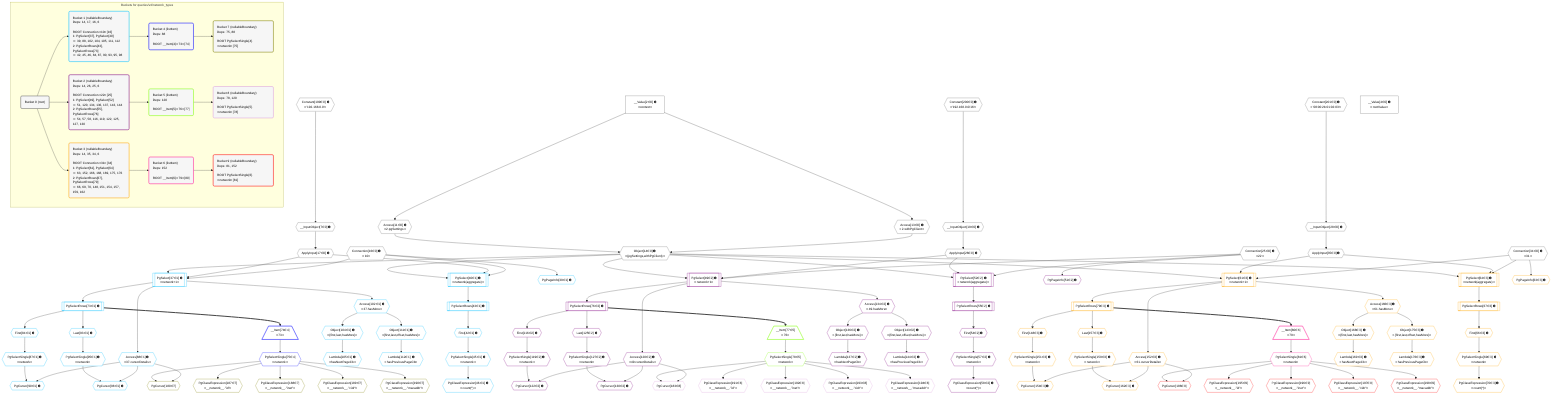 %%{init: {'themeVariables': { 'fontSize': '12px'}}}%%
graph TD
    classDef path fill:#eee,stroke:#000,color:#000
    classDef plan fill:#fff,stroke-width:1px,color:#000
    classDef itemplan fill:#fff,stroke-width:2px,color:#000
    classDef unbatchedplan fill:#dff,stroke-width:1px,color:#000
    classDef sideeffectplan fill:#fcc,stroke-width:2px,color:#000
    classDef bucket fill:#f6f6f6,color:#000,stroke-width:2px,text-align:left

    subgraph "Buckets for queries/v4/network_types"
    Bucket0("Bucket 0 (root)"):::bucket
    Bucket1("Bucket 1 (nullableBoundary)<br />Deps: 14, 17, 16, 6<br /><br />ROOT Connectionᐸ10ᐳ[16]<br />1: PgSelect[37], PgSelect[40]<br />ᐳ: 39, 88, 102, 104, 105, 111, 112<br />2: PgSelectRows[43], PgSelectRows[73]<br />ᐳ: 42, 45, 46, 84, 87, 90, 93, 95, 98"):::bucket
    Bucket2("Bucket 2 (nullableBoundary)<br />Deps: 14, 26, 25, 6<br /><br />ROOT Connectionᐸ22ᐳ[25]<br />1: PgSelect[49], PgSelect[52]<br />ᐳ: 51, 120, 134, 136, 137, 143, 144<br />2: PgSelectRows[55], PgSelectRows[76]<br />ᐳ: 54, 57, 58, 116, 119, 122, 125, 127, 130"):::bucket
    Bucket3("Bucket 3 (nullableBoundary)<br />Deps: 14, 35, 34, 6<br /><br />ROOT Connectionᐸ31ᐳ[34]<br />1: PgSelect[61], PgSelect[64]<br />ᐳ: 63, 152, 166, 168, 169, 175, 176<br />2: PgSelectRows[67], PgSelectRows[79]<br />ᐳ: 66, 69, 70, 148, 151, 154, 157, 159, 162"):::bucket
    Bucket4("Bucket 4 (listItem)<br />Deps: 88<br /><br />ROOT __Item{4}ᐸ73ᐳ[74]"):::bucket
    Bucket5("Bucket 5 (listItem)<br />Deps: 120<br /><br />ROOT __Item{5}ᐸ76ᐳ[77]"):::bucket
    Bucket6("Bucket 6 (listItem)<br />Deps: 152<br /><br />ROOT __Item{6}ᐸ79ᐳ[80]"):::bucket
    Bucket7("Bucket 7 (nullableBoundary)<br />Deps: 75, 88<br /><br />ROOT PgSelectSingle{4}ᐸnetworkᐳ[75]"):::bucket
    Bucket8("Bucket 8 (nullableBoundary)<br />Deps: 78, 120<br /><br />ROOT PgSelectSingle{5}ᐸnetworkᐳ[78]"):::bucket
    Bucket9("Bucket 9 (nullableBoundary)<br />Deps: 81, 152<br /><br />ROOT PgSelectSingle{6}ᐸnetworkᐳ[81]"):::bucket
    end
    Bucket0 --> Bucket1 & Bucket2 & Bucket3
    Bucket1 --> Bucket4
    Bucket2 --> Bucket5
    Bucket3 --> Bucket6
    Bucket4 --> Bucket7
    Bucket5 --> Bucket8
    Bucket6 --> Bucket9

    %% plan dependencies
    __InputObject7{{"__InputObject[7∈0] ➊"}}:::plan
    Constant199{{"Constant[199∈0] ➊<br />ᐸ'192.168.0.0'ᐳ"}}:::plan
    Constant199 --> __InputObject7
    Object14{{"Object[14∈0] ➊<br />ᐸ{pgSettings,withPgClient}ᐳ"}}:::plan
    Access11{{"Access[11∈0] ➊<br />ᐸ2.pgSettingsᐳ"}}:::plan
    Access13{{"Access[13∈0] ➊<br />ᐸ2.withPgClientᐳ"}}:::plan
    Access11 & Access13 --> Object14
    __InputObject19{{"__InputObject[19∈0] ➊"}}:::plan
    Constant200{{"Constant[200∈0] ➊<br />ᐸ'192.168.0.0/16'ᐳ"}}:::plan
    Constant200 --> __InputObject19
    __InputObject28{{"__InputObject[28∈0] ➊"}}:::plan
    Constant201{{"Constant[201∈0] ➊<br />ᐸ'08:00:2b:01:02:03'ᐳ"}}:::plan
    Constant201 --> __InputObject28
    __Value2["__Value[2∈0] ➊<br />ᐸcontextᐳ"]:::plan
    __Value2 --> Access11
    __Value2 --> Access13
    ApplyInput17{{"ApplyInput[17∈0] ➊"}}:::plan
    __InputObject7 --> ApplyInput17
    ApplyInput26{{"ApplyInput[26∈0] ➊"}}:::plan
    __InputObject19 --> ApplyInput26
    ApplyInput35{{"ApplyInput[35∈0] ➊"}}:::plan
    __InputObject28 --> ApplyInput35
    __Value4["__Value[4∈0] ➊<br />ᐸrootValueᐳ"]:::plan
    Connection16{{"Connection[16∈0] ➊<br />ᐸ10ᐳ"}}:::plan
    Connection25{{"Connection[25∈0] ➊<br />ᐸ22ᐳ"}}:::plan
    Connection34{{"Connection[34∈0] ➊<br />ᐸ31ᐳ"}}:::plan
    Object111{{"Object[111∈1] ➊<br />ᐸ{first,last,offset,hasMore}ᐳ"}}:::plan
    Access102{{"Access[102∈1] ➊<br />ᐸ37.hasMoreᐳ"}}:::plan
    Access102 --> Object111
    PgSelect37[["PgSelect[37∈1] ➊<br />ᐸnetwork+1ᐳ"]]:::plan
    Object14 & ApplyInput17 & Connection16 --> PgSelect37
    PgSelect40[["PgSelect[40∈1] ➊<br />ᐸnetwork(aggregate)ᐳ"]]:::plan
    Object14 & ApplyInput17 & Connection16 --> PgSelect40
    Object104{{"Object[104∈1] ➊<br />ᐸ{first,last,hasMore}ᐳ"}}:::plan
    Access102 --> Object104
    PgCursor90{{"PgCursor[90∈1] ➊"}}:::plan
    PgSelectSingle87{{"PgSelectSingle[87∈1] ➊<br />ᐸnetworkᐳ"}}:::plan
    Access88{{"Access[88∈1] ➊<br />ᐸ37.cursorDetailsᐳ"}}:::plan
    PgSelectSingle87 & Access88 --> PgCursor90
    PgCursor98{{"PgCursor[98∈1] ➊"}}:::plan
    PgSelectSingle95{{"PgSelectSingle[95∈1] ➊<br />ᐸnetworkᐳ"}}:::plan
    PgSelectSingle95 & Access88 --> PgCursor98
    PgPageInfo39{{"PgPageInfo[39∈1] ➊"}}:::plan
    Connection16 --> PgPageInfo39
    First42{{"First[42∈1] ➊"}}:::plan
    PgSelectRows43[["PgSelectRows[43∈1] ➊"]]:::plan
    PgSelectRows43 --> First42
    PgSelect40 --> PgSelectRows43
    PgSelectSingle45{{"PgSelectSingle[45∈1] ➊<br />ᐸnetworkᐳ"}}:::plan
    First42 --> PgSelectSingle45
    PgClassExpression46{{"PgClassExpression[46∈1] ➊<br />ᐸcount(*)ᐳ"}}:::plan
    PgSelectSingle45 --> PgClassExpression46
    PgSelectRows73[["PgSelectRows[73∈1] ➊"]]:::plan
    PgSelect37 --> PgSelectRows73
    First84{{"First[84∈1] ➊"}}:::plan
    PgSelectRows73 --> First84
    First84 --> PgSelectSingle87
    PgSelect37 --> Access88
    Last93{{"Last[93∈1] ➊"}}:::plan
    PgSelectRows73 --> Last93
    Last93 --> PgSelectSingle95
    PgSelect37 --> Access102
    Lambda105{{"Lambda[105∈1] ➊<br />ᐸhasNextPageCbᐳ"}}:::plan
    Object104 --> Lambda105
    Lambda112{{"Lambda[112∈1] ➊<br />ᐸhasPreviousPageCbᐳ"}}:::plan
    Object111 --> Lambda112
    __Item74[/"__Item[74∈4]<br />ᐸ73ᐳ"\]:::itemplan
    PgSelectRows73 ==> __Item74
    PgSelectSingle75{{"PgSelectSingle[75∈4]<br />ᐸnetworkᐳ"}}:::plan
    __Item74 --> PgSelectSingle75
    PgCursor180{{"PgCursor[180∈7]"}}:::plan
    PgSelectSingle75 & Access88 --> PgCursor180
    PgClassExpression187{{"PgClassExpression[187∈7]<br />ᐸ__network__.”id”ᐳ"}}:::plan
    PgSelectSingle75 --> PgClassExpression187
    PgClassExpression188{{"PgClassExpression[188∈7]<br />ᐸ__network__.”inet”ᐳ"}}:::plan
    PgSelectSingle75 --> PgClassExpression188
    PgClassExpression189{{"PgClassExpression[189∈7]<br />ᐸ__network__.”cidr”ᐳ"}}:::plan
    PgSelectSingle75 --> PgClassExpression189
    PgClassExpression190{{"PgClassExpression[190∈7]<br />ᐸ__network__.”macaddr”ᐳ"}}:::plan
    PgSelectSingle75 --> PgClassExpression190
    Object143{{"Object[143∈2] ➊<br />ᐸ{first,last,offset,hasMore}ᐳ"}}:::plan
    Access134{{"Access[134∈2] ➊<br />ᐸ49.hasMoreᐳ"}}:::plan
    Access134 --> Object143
    PgSelect49[["PgSelect[49∈2] ➊<br />ᐸnetwork+1ᐳ"]]:::plan
    Object14 & ApplyInput26 & Connection25 --> PgSelect49
    PgSelect52[["PgSelect[52∈2] ➊<br />ᐸnetwork(aggregate)ᐳ"]]:::plan
    Object14 & ApplyInput26 & Connection25 --> PgSelect52
    Object136{{"Object[136∈2] ➊<br />ᐸ{first,last,hasMore}ᐳ"}}:::plan
    Access134 --> Object136
    PgCursor122{{"PgCursor[122∈2] ➊"}}:::plan
    PgSelectSingle119{{"PgSelectSingle[119∈2] ➊<br />ᐸnetworkᐳ"}}:::plan
    Access120{{"Access[120∈2] ➊<br />ᐸ49.cursorDetailsᐳ"}}:::plan
    PgSelectSingle119 & Access120 --> PgCursor122
    PgCursor130{{"PgCursor[130∈2] ➊"}}:::plan
    PgSelectSingle127{{"PgSelectSingle[127∈2] ➊<br />ᐸnetworkᐳ"}}:::plan
    PgSelectSingle127 & Access120 --> PgCursor130
    PgPageInfo51{{"PgPageInfo[51∈2] ➊"}}:::plan
    Connection25 --> PgPageInfo51
    First54{{"First[54∈2] ➊"}}:::plan
    PgSelectRows55[["PgSelectRows[55∈2] ➊"]]:::plan
    PgSelectRows55 --> First54
    PgSelect52 --> PgSelectRows55
    PgSelectSingle57{{"PgSelectSingle[57∈2] ➊<br />ᐸnetworkᐳ"}}:::plan
    First54 --> PgSelectSingle57
    PgClassExpression58{{"PgClassExpression[58∈2] ➊<br />ᐸcount(*)ᐳ"}}:::plan
    PgSelectSingle57 --> PgClassExpression58
    PgSelectRows76[["PgSelectRows[76∈2] ➊"]]:::plan
    PgSelect49 --> PgSelectRows76
    First116{{"First[116∈2] ➊"}}:::plan
    PgSelectRows76 --> First116
    First116 --> PgSelectSingle119
    PgSelect49 --> Access120
    Last125{{"Last[125∈2] ➊"}}:::plan
    PgSelectRows76 --> Last125
    Last125 --> PgSelectSingle127
    PgSelect49 --> Access134
    Lambda137{{"Lambda[137∈2] ➊<br />ᐸhasNextPageCbᐳ"}}:::plan
    Object136 --> Lambda137
    Lambda144{{"Lambda[144∈2] ➊<br />ᐸhasPreviousPageCbᐳ"}}:::plan
    Object143 --> Lambda144
    __Item77[/"__Item[77∈5]<br />ᐸ76ᐳ"\]:::itemplan
    PgSelectRows76 ==> __Item77
    PgSelectSingle78{{"PgSelectSingle[78∈5]<br />ᐸnetworkᐳ"}}:::plan
    __Item77 --> PgSelectSingle78
    PgCursor183{{"PgCursor[183∈8]"}}:::plan
    PgSelectSingle78 & Access120 --> PgCursor183
    PgClassExpression191{{"PgClassExpression[191∈8]<br />ᐸ__network__.”id”ᐳ"}}:::plan
    PgSelectSingle78 --> PgClassExpression191
    PgClassExpression192{{"PgClassExpression[192∈8]<br />ᐸ__network__.”inet”ᐳ"}}:::plan
    PgSelectSingle78 --> PgClassExpression192
    PgClassExpression193{{"PgClassExpression[193∈8]<br />ᐸ__network__.”cidr”ᐳ"}}:::plan
    PgSelectSingle78 --> PgClassExpression193
    PgClassExpression194{{"PgClassExpression[194∈8]<br />ᐸ__network__.”macaddr”ᐳ"}}:::plan
    PgSelectSingle78 --> PgClassExpression194
    Object175{{"Object[175∈3] ➊<br />ᐸ{first,last,offset,hasMore}ᐳ"}}:::plan
    Access166{{"Access[166∈3] ➊<br />ᐸ61.hasMoreᐳ"}}:::plan
    Access166 --> Object175
    PgSelect61[["PgSelect[61∈3] ➊<br />ᐸnetwork+1ᐳ"]]:::plan
    Object14 & ApplyInput35 & Connection34 --> PgSelect61
    PgSelect64[["PgSelect[64∈3] ➊<br />ᐸnetwork(aggregate)ᐳ"]]:::plan
    Object14 & ApplyInput35 & Connection34 --> PgSelect64
    Object168{{"Object[168∈3] ➊<br />ᐸ{first,last,hasMore}ᐳ"}}:::plan
    Access166 --> Object168
    PgCursor154{{"PgCursor[154∈3] ➊"}}:::plan
    PgSelectSingle151{{"PgSelectSingle[151∈3] ➊<br />ᐸnetworkᐳ"}}:::plan
    Access152{{"Access[152∈3] ➊<br />ᐸ61.cursorDetailsᐳ"}}:::plan
    PgSelectSingle151 & Access152 --> PgCursor154
    PgCursor162{{"PgCursor[162∈3] ➊"}}:::plan
    PgSelectSingle159{{"PgSelectSingle[159∈3] ➊<br />ᐸnetworkᐳ"}}:::plan
    PgSelectSingle159 & Access152 --> PgCursor162
    PgPageInfo63{{"PgPageInfo[63∈3] ➊"}}:::plan
    Connection34 --> PgPageInfo63
    First66{{"First[66∈3] ➊"}}:::plan
    PgSelectRows67[["PgSelectRows[67∈3] ➊"]]:::plan
    PgSelectRows67 --> First66
    PgSelect64 --> PgSelectRows67
    PgSelectSingle69{{"PgSelectSingle[69∈3] ➊<br />ᐸnetworkᐳ"}}:::plan
    First66 --> PgSelectSingle69
    PgClassExpression70{{"PgClassExpression[70∈3] ➊<br />ᐸcount(*)ᐳ"}}:::plan
    PgSelectSingle69 --> PgClassExpression70
    PgSelectRows79[["PgSelectRows[79∈3] ➊"]]:::plan
    PgSelect61 --> PgSelectRows79
    First148{{"First[148∈3] ➊"}}:::plan
    PgSelectRows79 --> First148
    First148 --> PgSelectSingle151
    PgSelect61 --> Access152
    Last157{{"Last[157∈3] ➊"}}:::plan
    PgSelectRows79 --> Last157
    Last157 --> PgSelectSingle159
    PgSelect61 --> Access166
    Lambda169{{"Lambda[169∈3] ➊<br />ᐸhasNextPageCbᐳ"}}:::plan
    Object168 --> Lambda169
    Lambda176{{"Lambda[176∈3] ➊<br />ᐸhasPreviousPageCbᐳ"}}:::plan
    Object175 --> Lambda176
    __Item80[/"__Item[80∈6]<br />ᐸ79ᐳ"\]:::itemplan
    PgSelectRows79 ==> __Item80
    PgSelectSingle81{{"PgSelectSingle[81∈6]<br />ᐸnetworkᐳ"}}:::plan
    __Item80 --> PgSelectSingle81
    PgCursor186{{"PgCursor[186∈9]"}}:::plan
    PgSelectSingle81 & Access152 --> PgCursor186
    PgClassExpression195{{"PgClassExpression[195∈9]<br />ᐸ__network__.”id”ᐳ"}}:::plan
    PgSelectSingle81 --> PgClassExpression195
    PgClassExpression196{{"PgClassExpression[196∈9]<br />ᐸ__network__.”inet”ᐳ"}}:::plan
    PgSelectSingle81 --> PgClassExpression196
    PgClassExpression197{{"PgClassExpression[197∈9]<br />ᐸ__network__.”cidr”ᐳ"}}:::plan
    PgSelectSingle81 --> PgClassExpression197
    PgClassExpression198{{"PgClassExpression[198∈9]<br />ᐸ__network__.”macaddr”ᐳ"}}:::plan
    PgSelectSingle81 --> PgClassExpression198

    %% define steps
    classDef bucket0 stroke:#696969
    class Bucket0,__Value2,__Value4,__InputObject7,Access11,Access13,Object14,Connection16,ApplyInput17,__InputObject19,Connection25,ApplyInput26,__InputObject28,Connection34,ApplyInput35,Constant199,Constant200,Constant201 bucket0
    classDef bucket1 stroke:#00bfff
    class Bucket1,PgSelect37,PgPageInfo39,PgSelect40,First42,PgSelectRows43,PgSelectSingle45,PgClassExpression46,PgSelectRows73,First84,PgSelectSingle87,Access88,PgCursor90,Last93,PgSelectSingle95,PgCursor98,Access102,Object104,Lambda105,Object111,Lambda112 bucket1
    classDef bucket2 stroke:#7f007f
    class Bucket2,PgSelect49,PgPageInfo51,PgSelect52,First54,PgSelectRows55,PgSelectSingle57,PgClassExpression58,PgSelectRows76,First116,PgSelectSingle119,Access120,PgCursor122,Last125,PgSelectSingle127,PgCursor130,Access134,Object136,Lambda137,Object143,Lambda144 bucket2
    classDef bucket3 stroke:#ffa500
    class Bucket3,PgSelect61,PgPageInfo63,PgSelect64,First66,PgSelectRows67,PgSelectSingle69,PgClassExpression70,PgSelectRows79,First148,PgSelectSingle151,Access152,PgCursor154,Last157,PgSelectSingle159,PgCursor162,Access166,Object168,Lambda169,Object175,Lambda176 bucket3
    classDef bucket4 stroke:#0000ff
    class Bucket4,__Item74,PgSelectSingle75 bucket4
    classDef bucket5 stroke:#7fff00
    class Bucket5,__Item77,PgSelectSingle78 bucket5
    classDef bucket6 stroke:#ff1493
    class Bucket6,__Item80,PgSelectSingle81 bucket6
    classDef bucket7 stroke:#808000
    class Bucket7,PgCursor180,PgClassExpression187,PgClassExpression188,PgClassExpression189,PgClassExpression190 bucket7
    classDef bucket8 stroke:#dda0dd
    class Bucket8,PgCursor183,PgClassExpression191,PgClassExpression192,PgClassExpression193,PgClassExpression194 bucket8
    classDef bucket9 stroke:#ff0000
    class Bucket9,PgCursor186,PgClassExpression195,PgClassExpression196,PgClassExpression197,PgClassExpression198 bucket9